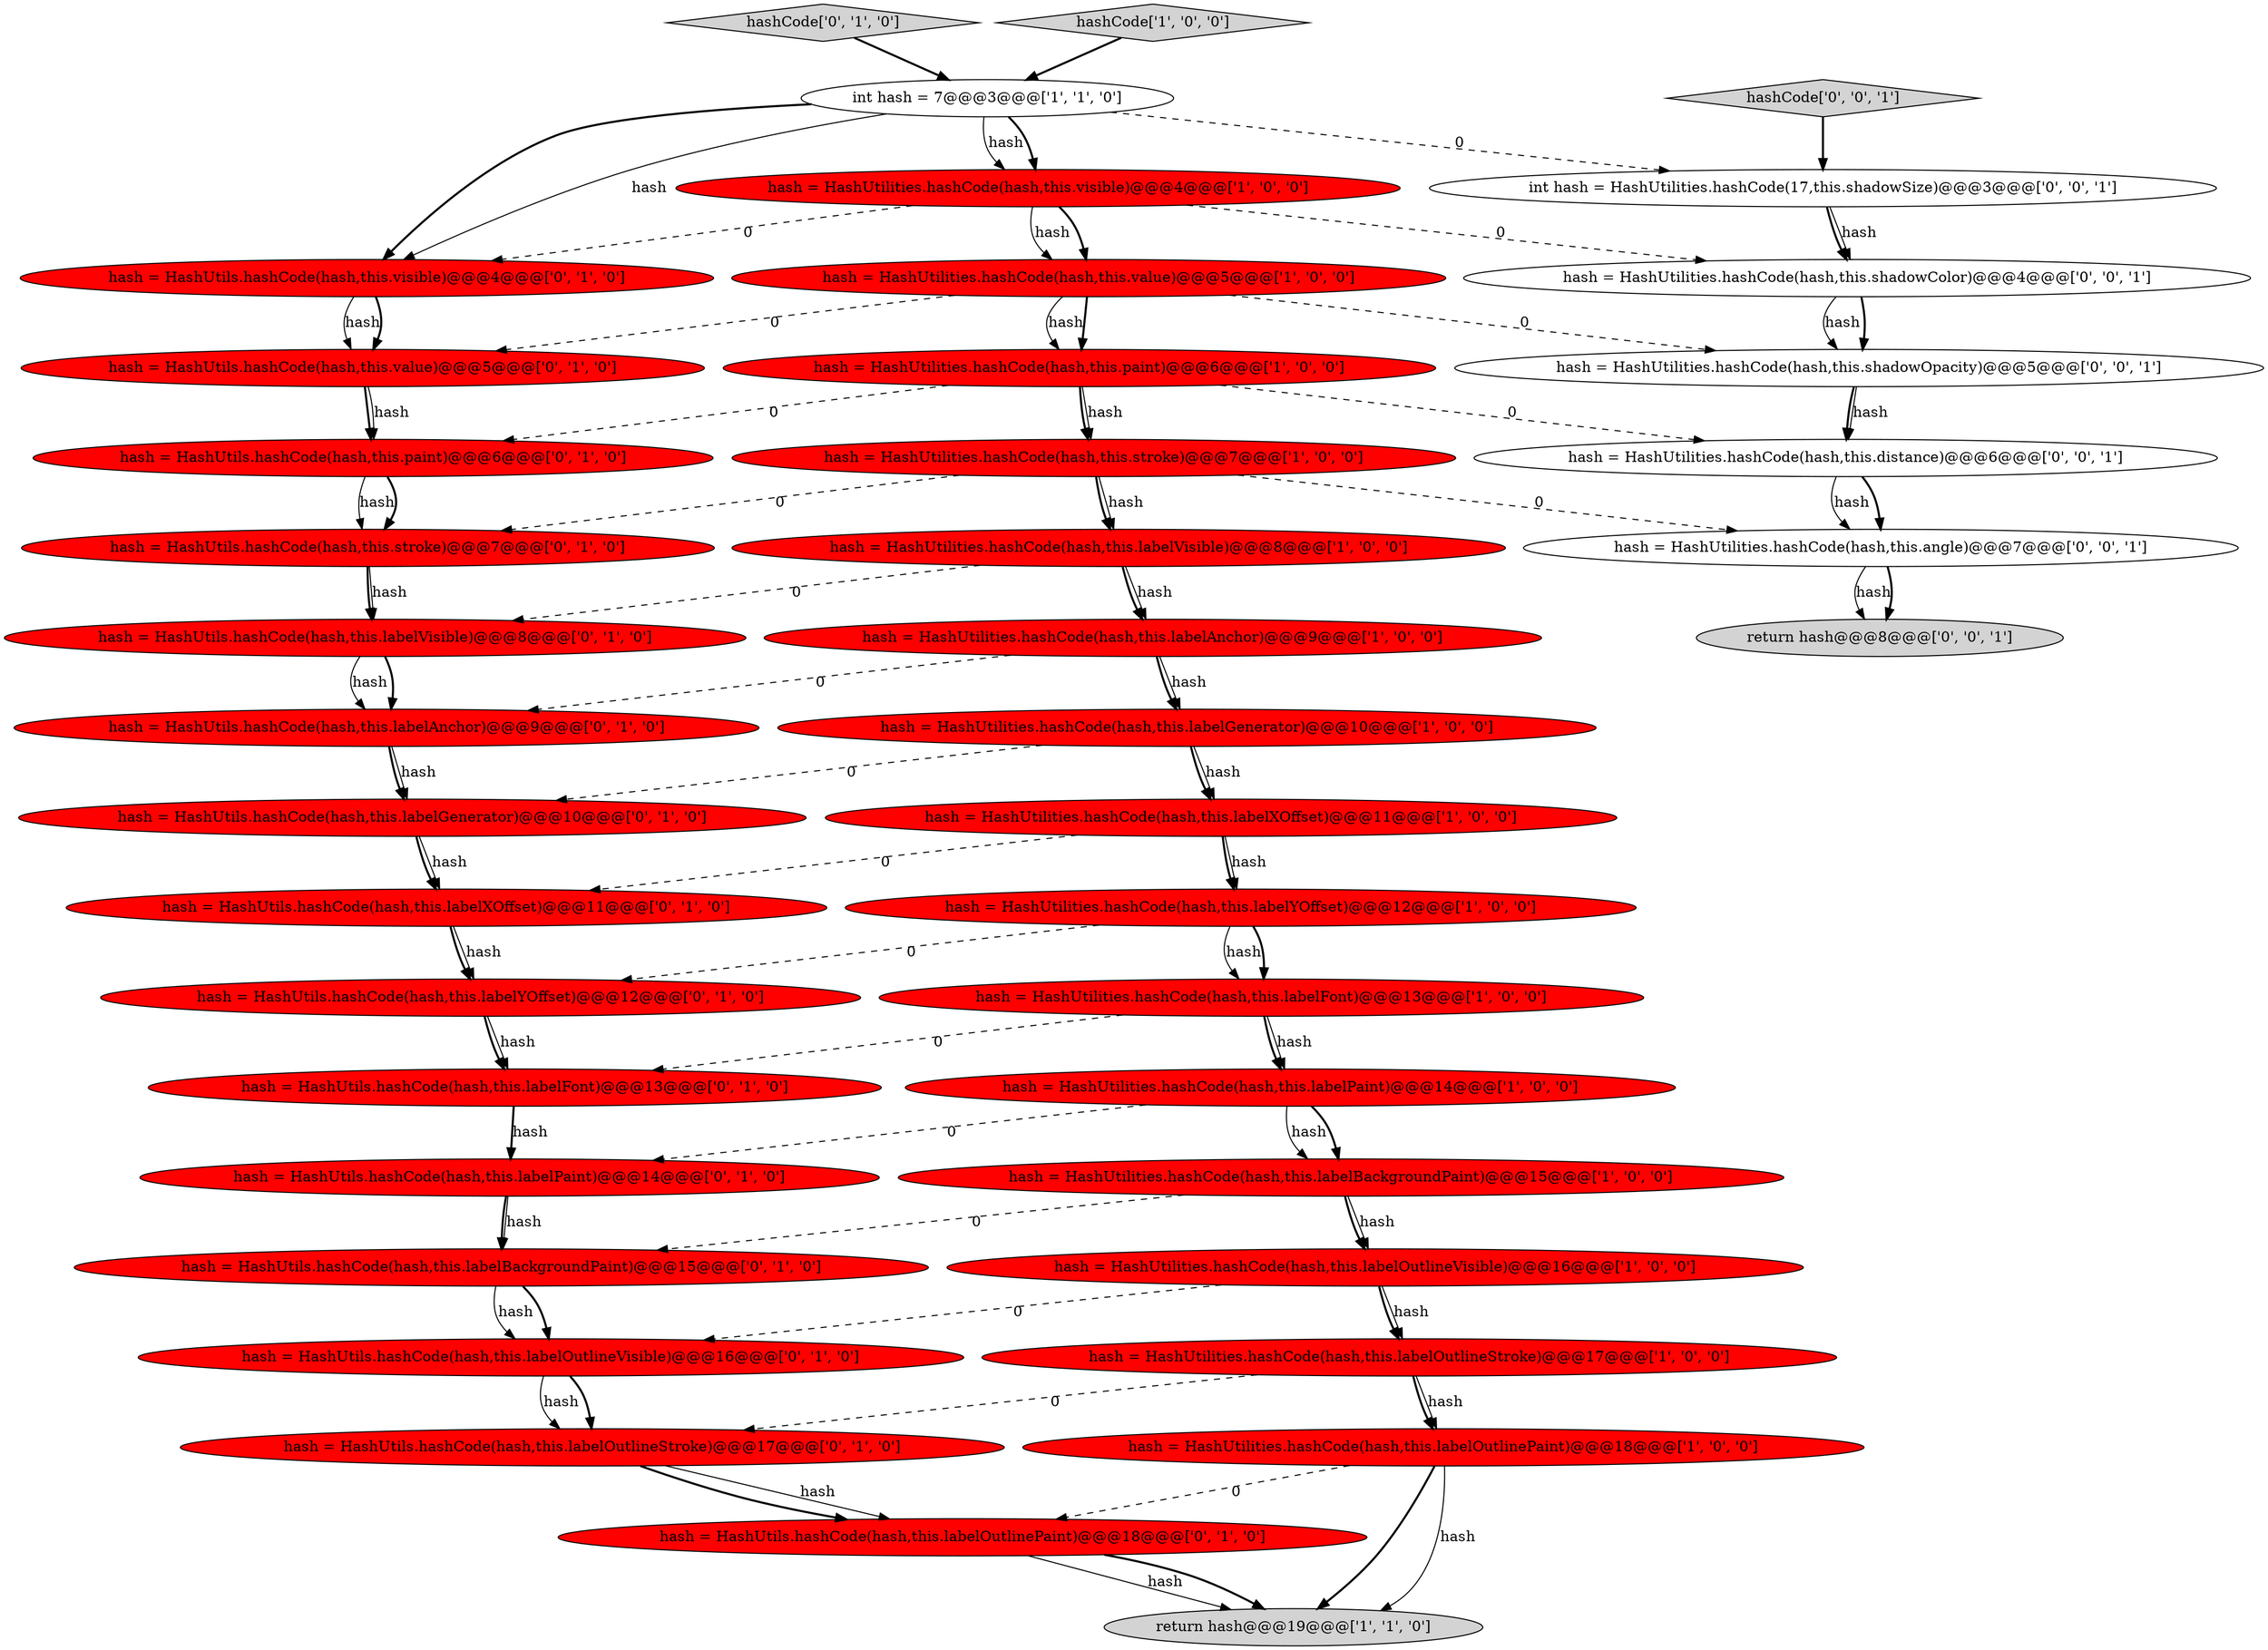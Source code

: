 digraph {
21 [style = filled, label = "hashCode['0', '1', '0']", fillcolor = lightgray, shape = diamond image = "AAA0AAABBB2BBB"];
26 [style = filled, label = "hash = HashUtils.hashCode(hash,this.labelAnchor)@@@9@@@['0', '1', '0']", fillcolor = red, shape = ellipse image = "AAA1AAABBB2BBB"];
29 [style = filled, label = "hash = HashUtils.hashCode(hash,this.visible)@@@4@@@['0', '1', '0']", fillcolor = red, shape = ellipse image = "AAA1AAABBB2BBB"];
36 [style = filled, label = "hash = HashUtilities.hashCode(hash,this.shadowColor)@@@4@@@['0', '0', '1']", fillcolor = white, shape = ellipse image = "AAA0AAABBB3BBB"];
11 [style = filled, label = "hash = HashUtilities.hashCode(hash,this.labelYOffset)@@@12@@@['1', '0', '0']", fillcolor = red, shape = ellipse image = "AAA1AAABBB1BBB"];
35 [style = filled, label = "hash = HashUtilities.hashCode(hash,this.shadowOpacity)@@@5@@@['0', '0', '1']", fillcolor = white, shape = ellipse image = "AAA0AAABBB3BBB"];
0 [style = filled, label = "hash = HashUtilities.hashCode(hash,this.paint)@@@6@@@['1', '0', '0']", fillcolor = red, shape = ellipse image = "AAA1AAABBB1BBB"];
2 [style = filled, label = "hash = HashUtilities.hashCode(hash,this.labelOutlineStroke)@@@17@@@['1', '0', '0']", fillcolor = red, shape = ellipse image = "AAA1AAABBB1BBB"];
38 [style = filled, label = "hash = HashUtilities.hashCode(hash,this.angle)@@@7@@@['0', '0', '1']", fillcolor = white, shape = ellipse image = "AAA0AAABBB3BBB"];
15 [style = filled, label = "hash = HashUtilities.hashCode(hash,this.stroke)@@@7@@@['1', '0', '0']", fillcolor = red, shape = ellipse image = "AAA1AAABBB1BBB"];
10 [style = filled, label = "hash = HashUtilities.hashCode(hash,this.labelGenerator)@@@10@@@['1', '0', '0']", fillcolor = red, shape = ellipse image = "AAA1AAABBB1BBB"];
25 [style = filled, label = "hash = HashUtils.hashCode(hash,this.labelBackgroundPaint)@@@15@@@['0', '1', '0']", fillcolor = red, shape = ellipse image = "AAA1AAABBB2BBB"];
20 [style = filled, label = "hash = HashUtils.hashCode(hash,this.labelVisible)@@@8@@@['0', '1', '0']", fillcolor = red, shape = ellipse image = "AAA1AAABBB2BBB"];
24 [style = filled, label = "hash = HashUtils.hashCode(hash,this.value)@@@5@@@['0', '1', '0']", fillcolor = red, shape = ellipse image = "AAA1AAABBB2BBB"];
19 [style = filled, label = "hash = HashUtils.hashCode(hash,this.labelOutlineStroke)@@@17@@@['0', '1', '0']", fillcolor = red, shape = ellipse image = "AAA1AAABBB2BBB"];
18 [style = filled, label = "hash = HashUtils.hashCode(hash,this.labelGenerator)@@@10@@@['0', '1', '0']", fillcolor = red, shape = ellipse image = "AAA1AAABBB2BBB"];
34 [style = filled, label = "hash = HashUtilities.hashCode(hash,this.distance)@@@6@@@['0', '0', '1']", fillcolor = white, shape = ellipse image = "AAA0AAABBB3BBB"];
40 [style = filled, label = "return hash@@@8@@@['0', '0', '1']", fillcolor = lightgray, shape = ellipse image = "AAA0AAABBB3BBB"];
8 [style = filled, label = "hash = HashUtilities.hashCode(hash,this.labelPaint)@@@14@@@['1', '0', '0']", fillcolor = red, shape = ellipse image = "AAA1AAABBB1BBB"];
23 [style = filled, label = "hash = HashUtils.hashCode(hash,this.labelYOffset)@@@12@@@['0', '1', '0']", fillcolor = red, shape = ellipse image = "AAA1AAABBB2BBB"];
9 [style = filled, label = "hash = HashUtilities.hashCode(hash,this.labelOutlineVisible)@@@16@@@['1', '0', '0']", fillcolor = red, shape = ellipse image = "AAA1AAABBB1BBB"];
14 [style = filled, label = "hash = HashUtilities.hashCode(hash,this.visible)@@@4@@@['1', '0', '0']", fillcolor = red, shape = ellipse image = "AAA1AAABBB1BBB"];
17 [style = filled, label = "hash = HashUtilities.hashCode(hash,this.labelFont)@@@13@@@['1', '0', '0']", fillcolor = red, shape = ellipse image = "AAA1AAABBB1BBB"];
4 [style = filled, label = "hash = HashUtilities.hashCode(hash,this.labelOutlinePaint)@@@18@@@['1', '0', '0']", fillcolor = red, shape = ellipse image = "AAA1AAABBB1BBB"];
39 [style = filled, label = "int hash = HashUtilities.hashCode(17,this.shadowSize)@@@3@@@['0', '0', '1']", fillcolor = white, shape = ellipse image = "AAA0AAABBB3BBB"];
3 [style = filled, label = "hash = HashUtilities.hashCode(hash,this.value)@@@5@@@['1', '0', '0']", fillcolor = red, shape = ellipse image = "AAA1AAABBB1BBB"];
22 [style = filled, label = "hash = HashUtils.hashCode(hash,this.labelOutlineVisible)@@@16@@@['0', '1', '0']", fillcolor = red, shape = ellipse image = "AAA1AAABBB2BBB"];
31 [style = filled, label = "hash = HashUtils.hashCode(hash,this.labelPaint)@@@14@@@['0', '1', '0']", fillcolor = red, shape = ellipse image = "AAA1AAABBB2BBB"];
5 [style = filled, label = "hash = HashUtilities.hashCode(hash,this.labelBackgroundPaint)@@@15@@@['1', '0', '0']", fillcolor = red, shape = ellipse image = "AAA1AAABBB1BBB"];
7 [style = filled, label = "hashCode['1', '0', '0']", fillcolor = lightgray, shape = diamond image = "AAA0AAABBB1BBB"];
30 [style = filled, label = "hash = HashUtils.hashCode(hash,this.labelFont)@@@13@@@['0', '1', '0']", fillcolor = red, shape = ellipse image = "AAA1AAABBB2BBB"];
27 [style = filled, label = "hash = HashUtils.hashCode(hash,this.labelOutlinePaint)@@@18@@@['0', '1', '0']", fillcolor = red, shape = ellipse image = "AAA1AAABBB2BBB"];
13 [style = filled, label = "hash = HashUtilities.hashCode(hash,this.labelVisible)@@@8@@@['1', '0', '0']", fillcolor = red, shape = ellipse image = "AAA1AAABBB1BBB"];
37 [style = filled, label = "hashCode['0', '0', '1']", fillcolor = lightgray, shape = diamond image = "AAA0AAABBB3BBB"];
33 [style = filled, label = "hash = HashUtils.hashCode(hash,this.labelXOffset)@@@11@@@['0', '1', '0']", fillcolor = red, shape = ellipse image = "AAA1AAABBB2BBB"];
16 [style = filled, label = "int hash = 7@@@3@@@['1', '1', '0']", fillcolor = white, shape = ellipse image = "AAA0AAABBB1BBB"];
6 [style = filled, label = "return hash@@@19@@@['1', '1', '0']", fillcolor = lightgray, shape = ellipse image = "AAA0AAABBB1BBB"];
32 [style = filled, label = "hash = HashUtils.hashCode(hash,this.stroke)@@@7@@@['0', '1', '0']", fillcolor = red, shape = ellipse image = "AAA1AAABBB2BBB"];
1 [style = filled, label = "hash = HashUtilities.hashCode(hash,this.labelXOffset)@@@11@@@['1', '0', '0']", fillcolor = red, shape = ellipse image = "AAA1AAABBB1BBB"];
12 [style = filled, label = "hash = HashUtilities.hashCode(hash,this.labelAnchor)@@@9@@@['1', '0', '0']", fillcolor = red, shape = ellipse image = "AAA1AAABBB1BBB"];
28 [style = filled, label = "hash = HashUtils.hashCode(hash,this.paint)@@@6@@@['0', '1', '0']", fillcolor = red, shape = ellipse image = "AAA1AAABBB2BBB"];
14->3 [style = bold, label=""];
2->19 [style = dashed, label="0"];
5->9 [style = bold, label=""];
25->22 [style = bold, label=""];
20->26 [style = bold, label=""];
25->22 [style = solid, label="hash"];
13->20 [style = dashed, label="0"];
5->25 [style = dashed, label="0"];
4->6 [style = solid, label="hash"];
0->15 [style = bold, label=""];
23->30 [style = solid, label="hash"];
12->26 [style = dashed, label="0"];
15->38 [style = dashed, label="0"];
12->10 [style = bold, label=""];
16->14 [style = solid, label="hash"];
7->16 [style = bold, label=""];
3->0 [style = solid, label="hash"];
21->16 [style = bold, label=""];
0->34 [style = dashed, label="0"];
16->14 [style = bold, label=""];
32->20 [style = bold, label=""];
31->25 [style = solid, label="hash"];
10->18 [style = dashed, label="0"];
16->39 [style = dashed, label="0"];
24->28 [style = bold, label=""];
11->17 [style = solid, label="hash"];
15->13 [style = bold, label=""];
27->6 [style = solid, label="hash"];
23->30 [style = bold, label=""];
33->23 [style = solid, label="hash"];
9->2 [style = bold, label=""];
38->40 [style = solid, label="hash"];
16->29 [style = bold, label=""];
3->24 [style = dashed, label="0"];
0->28 [style = dashed, label="0"];
5->9 [style = solid, label="hash"];
2->4 [style = bold, label=""];
3->0 [style = bold, label=""];
1->11 [style = bold, label=""];
33->23 [style = bold, label=""];
9->2 [style = solid, label="hash"];
2->4 [style = solid, label="hash"];
13->12 [style = bold, label=""];
18->33 [style = solid, label="hash"];
26->18 [style = solid, label="hash"];
35->34 [style = solid, label="hash"];
11->17 [style = bold, label=""];
34->38 [style = bold, label=""];
36->35 [style = bold, label=""];
35->34 [style = bold, label=""];
10->1 [style = bold, label=""];
14->29 [style = dashed, label="0"];
28->32 [style = solid, label="hash"];
29->24 [style = solid, label="hash"];
1->33 [style = dashed, label="0"];
17->8 [style = bold, label=""];
39->36 [style = solid, label="hash"];
31->25 [style = bold, label=""];
0->15 [style = solid, label="hash"];
3->35 [style = dashed, label="0"];
22->19 [style = bold, label=""];
8->5 [style = solid, label="hash"];
18->33 [style = bold, label=""];
15->32 [style = dashed, label="0"];
4->27 [style = dashed, label="0"];
11->23 [style = dashed, label="0"];
9->22 [style = dashed, label="0"];
28->32 [style = bold, label=""];
30->31 [style = solid, label="hash"];
22->19 [style = solid, label="hash"];
30->31 [style = bold, label=""];
24->28 [style = solid, label="hash"];
38->40 [style = bold, label=""];
10->1 [style = solid, label="hash"];
37->39 [style = bold, label=""];
12->10 [style = solid, label="hash"];
16->29 [style = solid, label="hash"];
32->20 [style = solid, label="hash"];
13->12 [style = solid, label="hash"];
14->3 [style = solid, label="hash"];
4->6 [style = bold, label=""];
15->13 [style = solid, label="hash"];
19->27 [style = solid, label="hash"];
36->35 [style = solid, label="hash"];
14->36 [style = dashed, label="0"];
27->6 [style = bold, label=""];
8->5 [style = bold, label=""];
19->27 [style = bold, label=""];
17->8 [style = solid, label="hash"];
1->11 [style = solid, label="hash"];
8->31 [style = dashed, label="0"];
34->38 [style = solid, label="hash"];
20->26 [style = solid, label="hash"];
29->24 [style = bold, label=""];
17->30 [style = dashed, label="0"];
39->36 [style = bold, label=""];
26->18 [style = bold, label=""];
}
